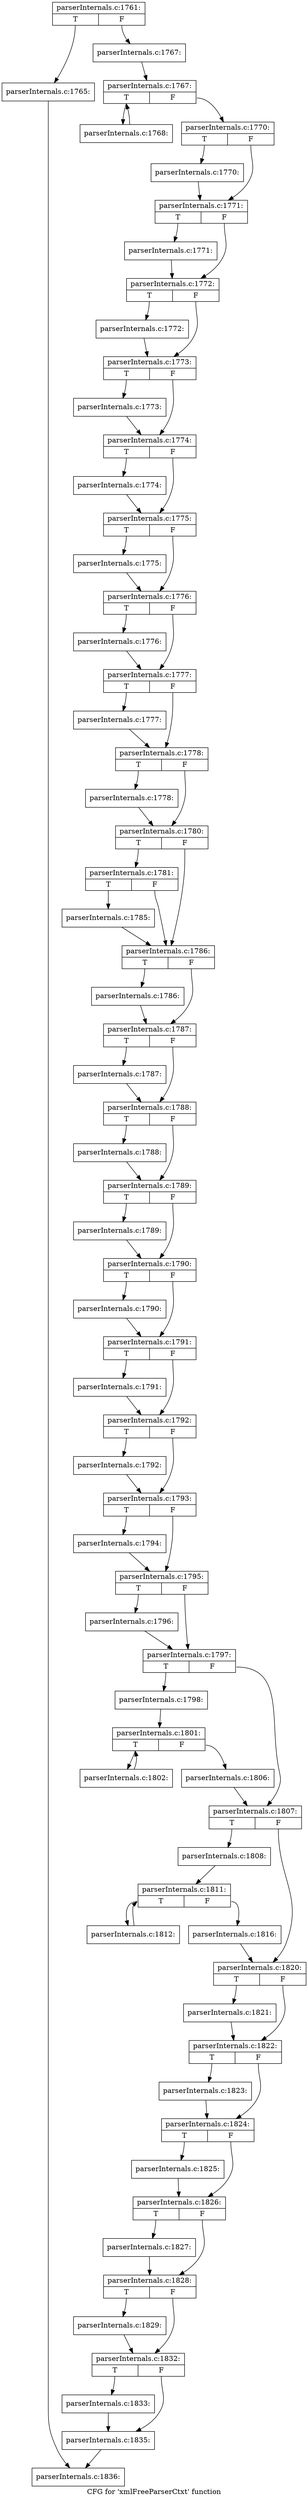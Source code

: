 digraph "CFG for 'xmlFreeParserCtxt' function" {
	label="CFG for 'xmlFreeParserCtxt' function";

	Node0x4f7b870 [shape=record,label="{parserInternals.c:1761:|{<s0>T|<s1>F}}"];
	Node0x4f7b870:s0 -> Node0x4f7ba10;
	Node0x4f7b870:s1 -> Node0x4f7ba60;
	Node0x4f7ba10 [shape=record,label="{parserInternals.c:1765:}"];
	Node0x4f7ba10 -> Node0x4f7b6e0;
	Node0x4f7ba60 [shape=record,label="{parserInternals.c:1767:}"];
	Node0x4f7ba60 -> Node0x4f83300;
	Node0x4f83300 [shape=record,label="{parserInternals.c:1767:|{<s0>T|<s1>F}}"];
	Node0x4f83300:s0 -> Node0x4f836f0;
	Node0x4f83300:s1 -> Node0x4f834b0;
	Node0x4f836f0 [shape=record,label="{parserInternals.c:1768:}"];
	Node0x4f836f0 -> Node0x4f83300;
	Node0x4f834b0 [shape=record,label="{parserInternals.c:1770:|{<s0>T|<s1>F}}"];
	Node0x4f834b0:s0 -> Node0x4f83a20;
	Node0x4f834b0:s1 -> Node0x4f83a70;
	Node0x4f83a20 [shape=record,label="{parserInternals.c:1770:}"];
	Node0x4f83a20 -> Node0x4f83a70;
	Node0x4f83a70 [shape=record,label="{parserInternals.c:1771:|{<s0>T|<s1>F}}"];
	Node0x4f83a70:s0 -> Node0x4f84260;
	Node0x4f83a70:s1 -> Node0x4f842b0;
	Node0x4f84260 [shape=record,label="{parserInternals.c:1771:}"];
	Node0x4f84260 -> Node0x4f842b0;
	Node0x4f842b0 [shape=record,label="{parserInternals.c:1772:|{<s0>T|<s1>F}}"];
	Node0x4f842b0:s0 -> Node0x4f84bc0;
	Node0x4f842b0:s1 -> Node0x4f84c10;
	Node0x4f84bc0 [shape=record,label="{parserInternals.c:1772:}"];
	Node0x4f84bc0 -> Node0x4f84c10;
	Node0x4f84c10 [shape=record,label="{parserInternals.c:1773:|{<s0>T|<s1>F}}"];
	Node0x4f84c10:s0 -> Node0x4f85380;
	Node0x4f84c10:s1 -> Node0x4f853d0;
	Node0x4f85380 [shape=record,label="{parserInternals.c:1773:}"];
	Node0x4f85380 -> Node0x4f853d0;
	Node0x4f853d0 [shape=record,label="{parserInternals.c:1774:|{<s0>T|<s1>F}}"];
	Node0x4f853d0:s0 -> Node0x4f85c30;
	Node0x4f853d0:s1 -> Node0x4f85c80;
	Node0x4f85c30 [shape=record,label="{parserInternals.c:1774:}"];
	Node0x4f85c30 -> Node0x4f85c80;
	Node0x4f85c80 [shape=record,label="{parserInternals.c:1775:|{<s0>T|<s1>F}}"];
	Node0x4f85c80:s0 -> Node0x4f86470;
	Node0x4f85c80:s1 -> Node0x4f864c0;
	Node0x4f86470 [shape=record,label="{parserInternals.c:1775:}"];
	Node0x4f86470 -> Node0x4f864c0;
	Node0x4f864c0 [shape=record,label="{parserInternals.c:1776:|{<s0>T|<s1>F}}"];
	Node0x4f864c0:s0 -> Node0x4f86d00;
	Node0x4f864c0:s1 -> Node0x4f86d50;
	Node0x4f86d00 [shape=record,label="{parserInternals.c:1776:}"];
	Node0x4f86d00 -> Node0x4f86d50;
	Node0x4f86d50 [shape=record,label="{parserInternals.c:1777:|{<s0>T|<s1>F}}"];
	Node0x4f86d50:s0 -> Node0x4f87510;
	Node0x4f86d50:s1 -> Node0x4f87560;
	Node0x4f87510 [shape=record,label="{parserInternals.c:1777:}"];
	Node0x4f87510 -> Node0x4f87560;
	Node0x4f87560 [shape=record,label="{parserInternals.c:1778:|{<s0>T|<s1>F}}"];
	Node0x4f87560:s0 -> Node0x4f87d60;
	Node0x4f87560:s1 -> Node0x4f87db0;
	Node0x4f87d60 [shape=record,label="{parserInternals.c:1778:}"];
	Node0x4f87d60 -> Node0x4f87db0;
	Node0x4f87db0 [shape=record,label="{parserInternals.c:1780:|{<s0>T|<s1>F}}"];
	Node0x4f87db0:s0 -> Node0x4f88650;
	Node0x4f87db0:s1 -> Node0x4f88600;
	Node0x4f88650 [shape=record,label="{parserInternals.c:1781:|{<s0>T|<s1>F}}"];
	Node0x4f88650:s0 -> Node0x4f885b0;
	Node0x4f88650:s1 -> Node0x4f88600;
	Node0x4f885b0 [shape=record,label="{parserInternals.c:1785:}"];
	Node0x4f885b0 -> Node0x4f88600;
	Node0x4f88600 [shape=record,label="{parserInternals.c:1786:|{<s0>T|<s1>F}}"];
	Node0x4f88600:s0 -> Node0x4f899a0;
	Node0x4f88600:s1 -> Node0x4f89cd0;
	Node0x4f899a0 [shape=record,label="{parserInternals.c:1786:}"];
	Node0x4f899a0 -> Node0x4f89cd0;
	Node0x4f89cd0 [shape=record,label="{parserInternals.c:1787:|{<s0>T|<s1>F}}"];
	Node0x4f89cd0:s0 -> Node0x4f8a6e0;
	Node0x4f89cd0:s1 -> Node0x4f8a730;
	Node0x4f8a6e0 [shape=record,label="{parserInternals.c:1787:}"];
	Node0x4f8a6e0 -> Node0x4f8a730;
	Node0x4f8a730 [shape=record,label="{parserInternals.c:1788:|{<s0>T|<s1>F}}"];
	Node0x4f8a730:s0 -> Node0x4f8afd0;
	Node0x4f8a730:s1 -> Node0x4f8b020;
	Node0x4f8afd0 [shape=record,label="{parserInternals.c:1788:}"];
	Node0x4f8afd0 -> Node0x4f8b020;
	Node0x4f8b020 [shape=record,label="{parserInternals.c:1789:|{<s0>T|<s1>F}}"];
	Node0x4f8b020:s0 -> Node0x4f8b880;
	Node0x4f8b020:s1 -> Node0x4f8b8d0;
	Node0x4f8b880 [shape=record,label="{parserInternals.c:1789:}"];
	Node0x4f8b880 -> Node0x4f8b8d0;
	Node0x4f8b8d0 [shape=record,label="{parserInternals.c:1790:|{<s0>T|<s1>F}}"];
	Node0x4f8b8d0:s0 -> Node0x4f8c060;
	Node0x4f8b8d0:s1 -> Node0x4f8c350;
	Node0x4f8c060 [shape=record,label="{parserInternals.c:1790:}"];
	Node0x4f8c060 -> Node0x4f8c350;
	Node0x4f8c350 [shape=record,label="{parserInternals.c:1791:|{<s0>T|<s1>F}}"];
	Node0x4f8c350:s0 -> Node0x4f8ca90;
	Node0x4f8c350:s1 -> Node0x4f8cae0;
	Node0x4f8ca90 [shape=record,label="{parserInternals.c:1791:}"];
	Node0x4f8ca90 -> Node0x4f8cae0;
	Node0x4f8cae0 [shape=record,label="{parserInternals.c:1792:|{<s0>T|<s1>F}}"];
	Node0x4f8cae0:s0 -> Node0x4f8d1b0;
	Node0x4f8cae0:s1 -> Node0x4f8d200;
	Node0x4f8d1b0 [shape=record,label="{parserInternals.c:1792:}"];
	Node0x4f8d1b0 -> Node0x4f8d200;
	Node0x4f8d200 [shape=record,label="{parserInternals.c:1793:|{<s0>T|<s1>F}}"];
	Node0x4f8d200:s0 -> Node0x4f8d9b0;
	Node0x4f8d200:s1 -> Node0x4f8da00;
	Node0x4f8d9b0 [shape=record,label="{parserInternals.c:1794:}"];
	Node0x4f8d9b0 -> Node0x4f8da00;
	Node0x4f8da00 [shape=record,label="{parserInternals.c:1795:|{<s0>T|<s1>F}}"];
	Node0x4f8da00:s0 -> Node0x4f8e3b0;
	Node0x4f8da00:s1 -> Node0x4f8e6e0;
	Node0x4f8e3b0 [shape=record,label="{parserInternals.c:1796:}"];
	Node0x4f8e3b0 -> Node0x4f8e6e0;
	Node0x4f8e6e0 [shape=record,label="{parserInternals.c:1797:|{<s0>T|<s1>F}}"];
	Node0x4f8e6e0:s0 -> Node0x4f8ef30;
	Node0x4f8e6e0:s1 -> Node0x4f8ef80;
	Node0x4f8ef30 [shape=record,label="{parserInternals.c:1798:}"];
	Node0x4f8ef30 -> Node0x4f8fb70;
	Node0x4f8fb70 [shape=record,label="{parserInternals.c:1801:|{<s0>T|<s1>F}}"];
	Node0x4f8fb70:s0 -> Node0x4f8fef0;
	Node0x4f8fb70:s1 -> Node0x4f8fd50;
	Node0x4f8fef0 [shape=record,label="{parserInternals.c:1802:}"];
	Node0x4f8fef0 -> Node0x4f8fb70;
	Node0x4f8fd50 [shape=record,label="{parserInternals.c:1806:}"];
	Node0x4f8fd50 -> Node0x4f8ef80;
	Node0x4f8ef80 [shape=record,label="{parserInternals.c:1807:|{<s0>T|<s1>F}}"];
	Node0x4f8ef80:s0 -> Node0x4f90720;
	Node0x4f8ef80:s1 -> Node0x4f90770;
	Node0x4f90720 [shape=record,label="{parserInternals.c:1808:}"];
	Node0x4f90720 -> Node0x4f91390;
	Node0x4f91390 [shape=record,label="{parserInternals.c:1811:|{<s0>T|<s1>F}}"];
	Node0x4f91390:s0 -> Node0x4f91710;
	Node0x4f91390:s1 -> Node0x4f91570;
	Node0x4f91710 [shape=record,label="{parserInternals.c:1812:}"];
	Node0x4f91710 -> Node0x4f91390;
	Node0x4f91570 [shape=record,label="{parserInternals.c:1816:}"];
	Node0x4f91570 -> Node0x4f90770;
	Node0x4f90770 [shape=record,label="{parserInternals.c:1820:|{<s0>T|<s1>F}}"];
	Node0x4f90770:s0 -> Node0x4f91f40;
	Node0x4f90770:s1 -> Node0x4f91f90;
	Node0x4f91f40 [shape=record,label="{parserInternals.c:1821:}"];
	Node0x4f91f40 -> Node0x4f91f90;
	Node0x4f91f90 [shape=record,label="{parserInternals.c:1822:|{<s0>T|<s1>F}}"];
	Node0x4f91f90:s0 -> Node0x4f92880;
	Node0x4f91f90:s1 -> Node0x4f928d0;
	Node0x4f92880 [shape=record,label="{parserInternals.c:1823:}"];
	Node0x4f92880 -> Node0x4f928d0;
	Node0x4f928d0 [shape=record,label="{parserInternals.c:1824:|{<s0>T|<s1>F}}"];
	Node0x4f928d0:s0 -> Node0x4f931c0;
	Node0x4f928d0:s1 -> Node0x4f93210;
	Node0x4f931c0 [shape=record,label="{parserInternals.c:1825:}"];
	Node0x4f931c0 -> Node0x4f93210;
	Node0x4f93210 [shape=record,label="{parserInternals.c:1826:|{<s0>T|<s1>F}}"];
	Node0x4f93210:s0 -> Node0x4f93b00;
	Node0x4f93210:s1 -> Node0x4f93b50;
	Node0x4f93b00 [shape=record,label="{parserInternals.c:1827:}"];
	Node0x4f93b00 -> Node0x4f93b50;
	Node0x4f93b50 [shape=record,label="{parserInternals.c:1828:|{<s0>T|<s1>F}}"];
	Node0x4f93b50:s0 -> Node0x4f94440;
	Node0x4f93b50:s1 -> Node0x4f94490;
	Node0x4f94440 [shape=record,label="{parserInternals.c:1829:}"];
	Node0x4f94440 -> Node0x4f94490;
	Node0x4f94490 [shape=record,label="{parserInternals.c:1832:|{<s0>T|<s1>F}}"];
	Node0x4f94490:s0 -> Node0x4f94d80;
	Node0x4f94490:s1 -> Node0x4f94dd0;
	Node0x4f94d80 [shape=record,label="{parserInternals.c:1833:}"];
	Node0x4f94d80 -> Node0x4f94dd0;
	Node0x4f94dd0 [shape=record,label="{parserInternals.c:1835:}"];
	Node0x4f94dd0 -> Node0x4f7b6e0;
	Node0x4f7b6e0 [shape=record,label="{parserInternals.c:1836:}"];
}
